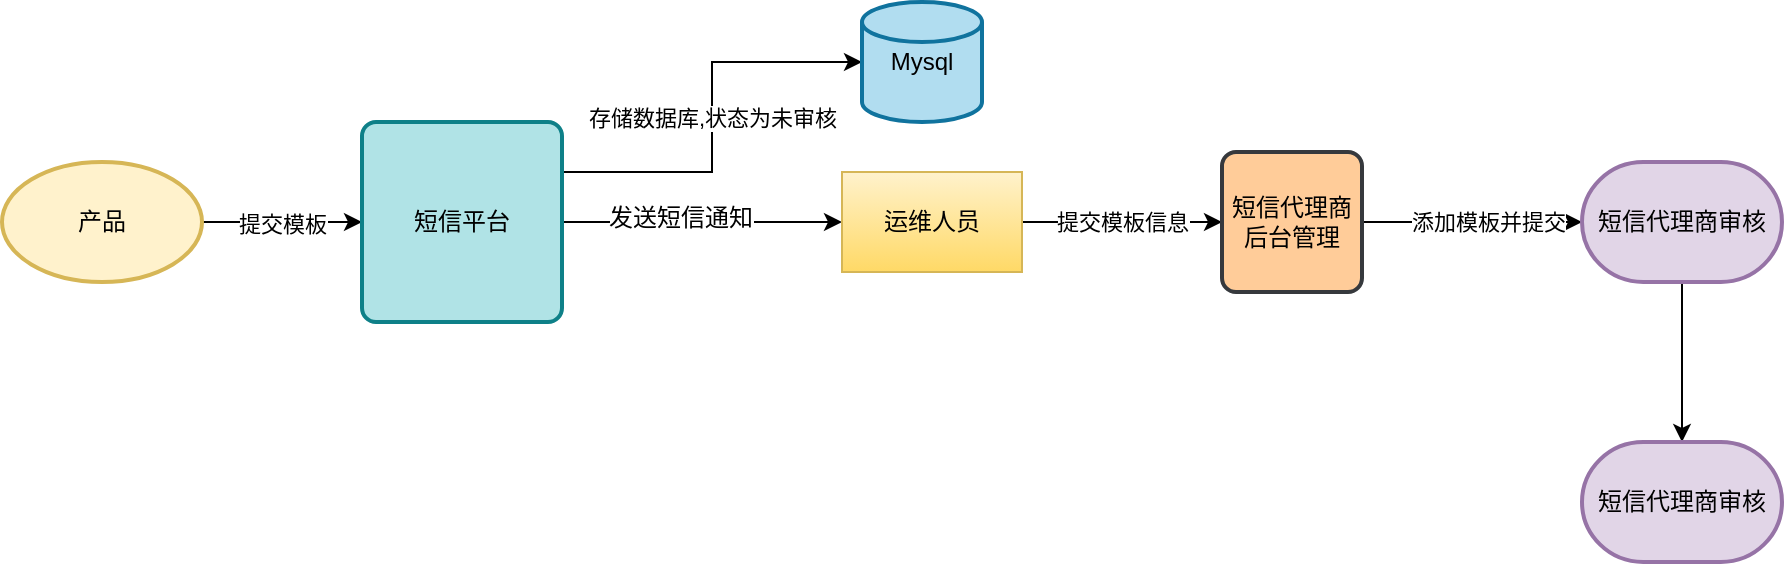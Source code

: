 <mxfile version="10.7.5" type="github"><diagram id="yFxvUsbLEUqBpw0Uelwa" name="模板审核流程"><mxGraphModel dx="840" dy="462" grid="1" gridSize="10" guides="1" tooltips="1" connect="1" arrows="1" fold="1" page="1" pageScale="1" pageWidth="827" pageHeight="1169" math="0" shadow="0"><root><mxCell id="0"/><mxCell id="1" parent="0"/><mxCell id="qdXzB4fbS7DAhHp_a4e5-3" value="&lt;span&gt;提交模板&lt;/span&gt;" style="edgeStyle=orthogonalEdgeStyle;rounded=0;orthogonalLoop=1;jettySize=auto;html=1;" edge="1" parent="1" source="qdXzB4fbS7DAhHp_a4e5-1"><mxGeometry relative="1" as="geometry"><mxPoint x="260" y="130" as="targetPoint"/></mxGeometry></mxCell><mxCell id="qdXzB4fbS7DAhHp_a4e5-1" value="产品" style="strokeWidth=2;html=1;shape=mxgraph.flowchart.start_1;whiteSpace=wrap;fillColor=#fff2cc;strokeColor=#d6b656;" vertex="1" parent="1"><mxGeometry x="80" y="100" width="100" height="60" as="geometry"/></mxCell><mxCell id="qdXzB4fbS7DAhHp_a4e5-7" value="存储数据库,状态为未审核" style="edgeStyle=orthogonalEdgeStyle;rounded=0;orthogonalLoop=1;jettySize=auto;html=1;exitX=1;exitY=0.25;exitDx=0;exitDy=0;" edge="1" parent="1" source="qdXzB4fbS7DAhHp_a4e5-2" target="qdXzB4fbS7DAhHp_a4e5-6"><mxGeometry relative="1" as="geometry"/></mxCell><mxCell id="qdXzB4fbS7DAhHp_a4e5-8" style="edgeStyle=orthogonalEdgeStyle;rounded=0;orthogonalLoop=1;jettySize=auto;html=1;exitX=1;exitY=0.5;exitDx=0;exitDy=0;" edge="1" parent="1" source="qdXzB4fbS7DAhHp_a4e5-2"><mxGeometry relative="1" as="geometry"><mxPoint x="500" y="130" as="targetPoint"/></mxGeometry></mxCell><mxCell id="qdXzB4fbS7DAhHp_a4e5-10" value="发送短信通知" style="text;html=1;resizable=0;points=[];align=center;verticalAlign=middle;labelBackgroundColor=#ffffff;" vertex="1" connectable="0" parent="qdXzB4fbS7DAhHp_a4e5-8"><mxGeometry x="-0.157" y="2" relative="1" as="geometry"><mxPoint as="offset"/></mxGeometry></mxCell><mxCell id="qdXzB4fbS7DAhHp_a4e5-2" value="短信平台" style="rounded=1;whiteSpace=wrap;html=1;absoluteArcSize=1;arcSize=14;strokeWidth=2;fillColor=#b0e3e6;strokeColor=#0e8088;" vertex="1" parent="1"><mxGeometry x="260" y="80" width="100" height="100" as="geometry"/></mxCell><mxCell id="qdXzB4fbS7DAhHp_a4e5-6" value="Mysql" style="strokeWidth=2;html=1;shape=mxgraph.flowchart.database;whiteSpace=wrap;fillColor=#b1ddf0;strokeColor=#10739e;" vertex="1" parent="1"><mxGeometry x="510" y="20" width="60" height="60" as="geometry"/></mxCell><mxCell id="qdXzB4fbS7DAhHp_a4e5-11" value="&lt;span&gt;提交模板信息&lt;/span&gt;" style="edgeStyle=orthogonalEdgeStyle;rounded=0;orthogonalLoop=1;jettySize=auto;html=1;exitX=1;exitY=0.5;exitDx=0;exitDy=0;entryX=0;entryY=0.5;entryDx=0;entryDy=0;" edge="1" parent="1" source="qdXzB4fbS7DAhHp_a4e5-9" target="qdXzB4fbS7DAhHp_a4e5-12"><mxGeometry relative="1" as="geometry"><mxPoint x="680" y="130" as="targetPoint"/></mxGeometry></mxCell><mxCell id="qdXzB4fbS7DAhHp_a4e5-9" value="运维人员" style="rounded=0;whiteSpace=wrap;html=1;gradientColor=#ffd966;fillColor=#fff2cc;strokeColor=#d6b656;" vertex="1" parent="1"><mxGeometry x="500" y="105" width="90" height="50" as="geometry"/></mxCell><mxCell id="qdXzB4fbS7DAhHp_a4e5-13" value="添加模板并提交" style="edgeStyle=orthogonalEdgeStyle;rounded=0;orthogonalLoop=1;jettySize=auto;html=1;entryX=0;entryY=0.5;entryDx=0;entryDy=0;entryPerimeter=0;" edge="1" parent="1" source="qdXzB4fbS7DAhHp_a4e5-12" target="qdXzB4fbS7DAhHp_a4e5-14"><mxGeometry x="0.143" relative="1" as="geometry"><mxPoint x="830" y="130" as="targetPoint"/><mxPoint as="offset"/></mxGeometry></mxCell><mxCell id="qdXzB4fbS7DAhHp_a4e5-12" value="短信代理商后台管理" style="rounded=1;whiteSpace=wrap;html=1;absoluteArcSize=1;arcSize=14;strokeWidth=2;fillColor=#ffcc99;strokeColor=#36393d;" vertex="1" parent="1"><mxGeometry x="690" y="95" width="70" height="70" as="geometry"/></mxCell><mxCell id="qdXzB4fbS7DAhHp_a4e5-16" value="" style="edgeStyle=orthogonalEdgeStyle;rounded=0;orthogonalLoop=1;jettySize=auto;html=1;" edge="1" parent="1" source="qdXzB4fbS7DAhHp_a4e5-14" target="qdXzB4fbS7DAhHp_a4e5-15"><mxGeometry relative="1" as="geometry"/></mxCell><mxCell id="qdXzB4fbS7DAhHp_a4e5-14" value="短信代理商审核" style="strokeWidth=2;html=1;shape=mxgraph.flowchart.terminator;whiteSpace=wrap;fillColor=#e1d5e7;strokeColor=#9673a6;" vertex="1" parent="1"><mxGeometry x="870" y="100" width="100" height="60" as="geometry"/></mxCell><mxCell id="qdXzB4fbS7DAhHp_a4e5-15" value="短信代理商审核" style="strokeWidth=2;html=1;shape=mxgraph.flowchart.terminator;whiteSpace=wrap;fillColor=#e1d5e7;strokeColor=#9673a6;" vertex="1" parent="1"><mxGeometry x="870" y="240" width="100" height="60" as="geometry"/></mxCell></root></mxGraphModel></diagram></mxfile>